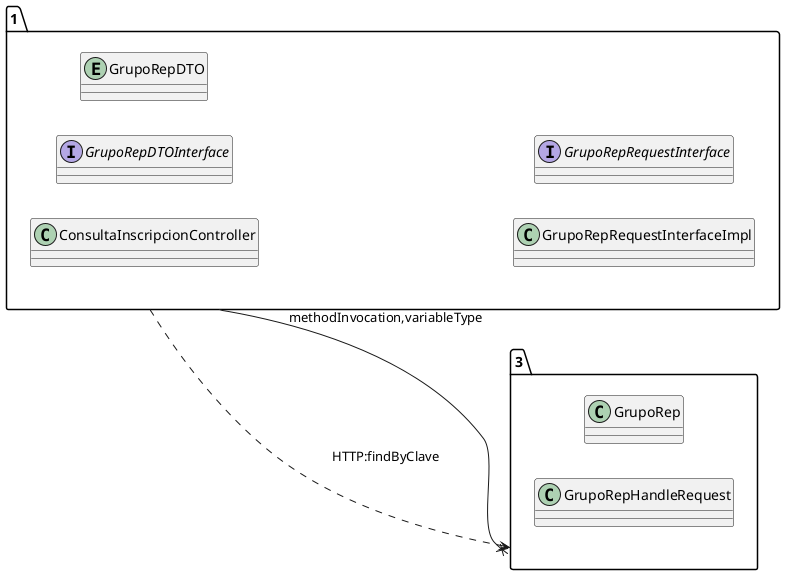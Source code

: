 @startuml 
allow_mixing
left to right direction
package "1"{
class ConsultaInscripcionController
interface GrupoRepDTOInterface
entity GrupoRepDTO
class GrupoRepRequestInterfaceImpl
interface GrupoRepRequestInterface

}
package "3"{
class GrupoRep
class GrupoRepHandleRequest

}
"1" --x "3":methodInvocation,variableType
"1" ..> "3":HTTP:findByClave
@enduml